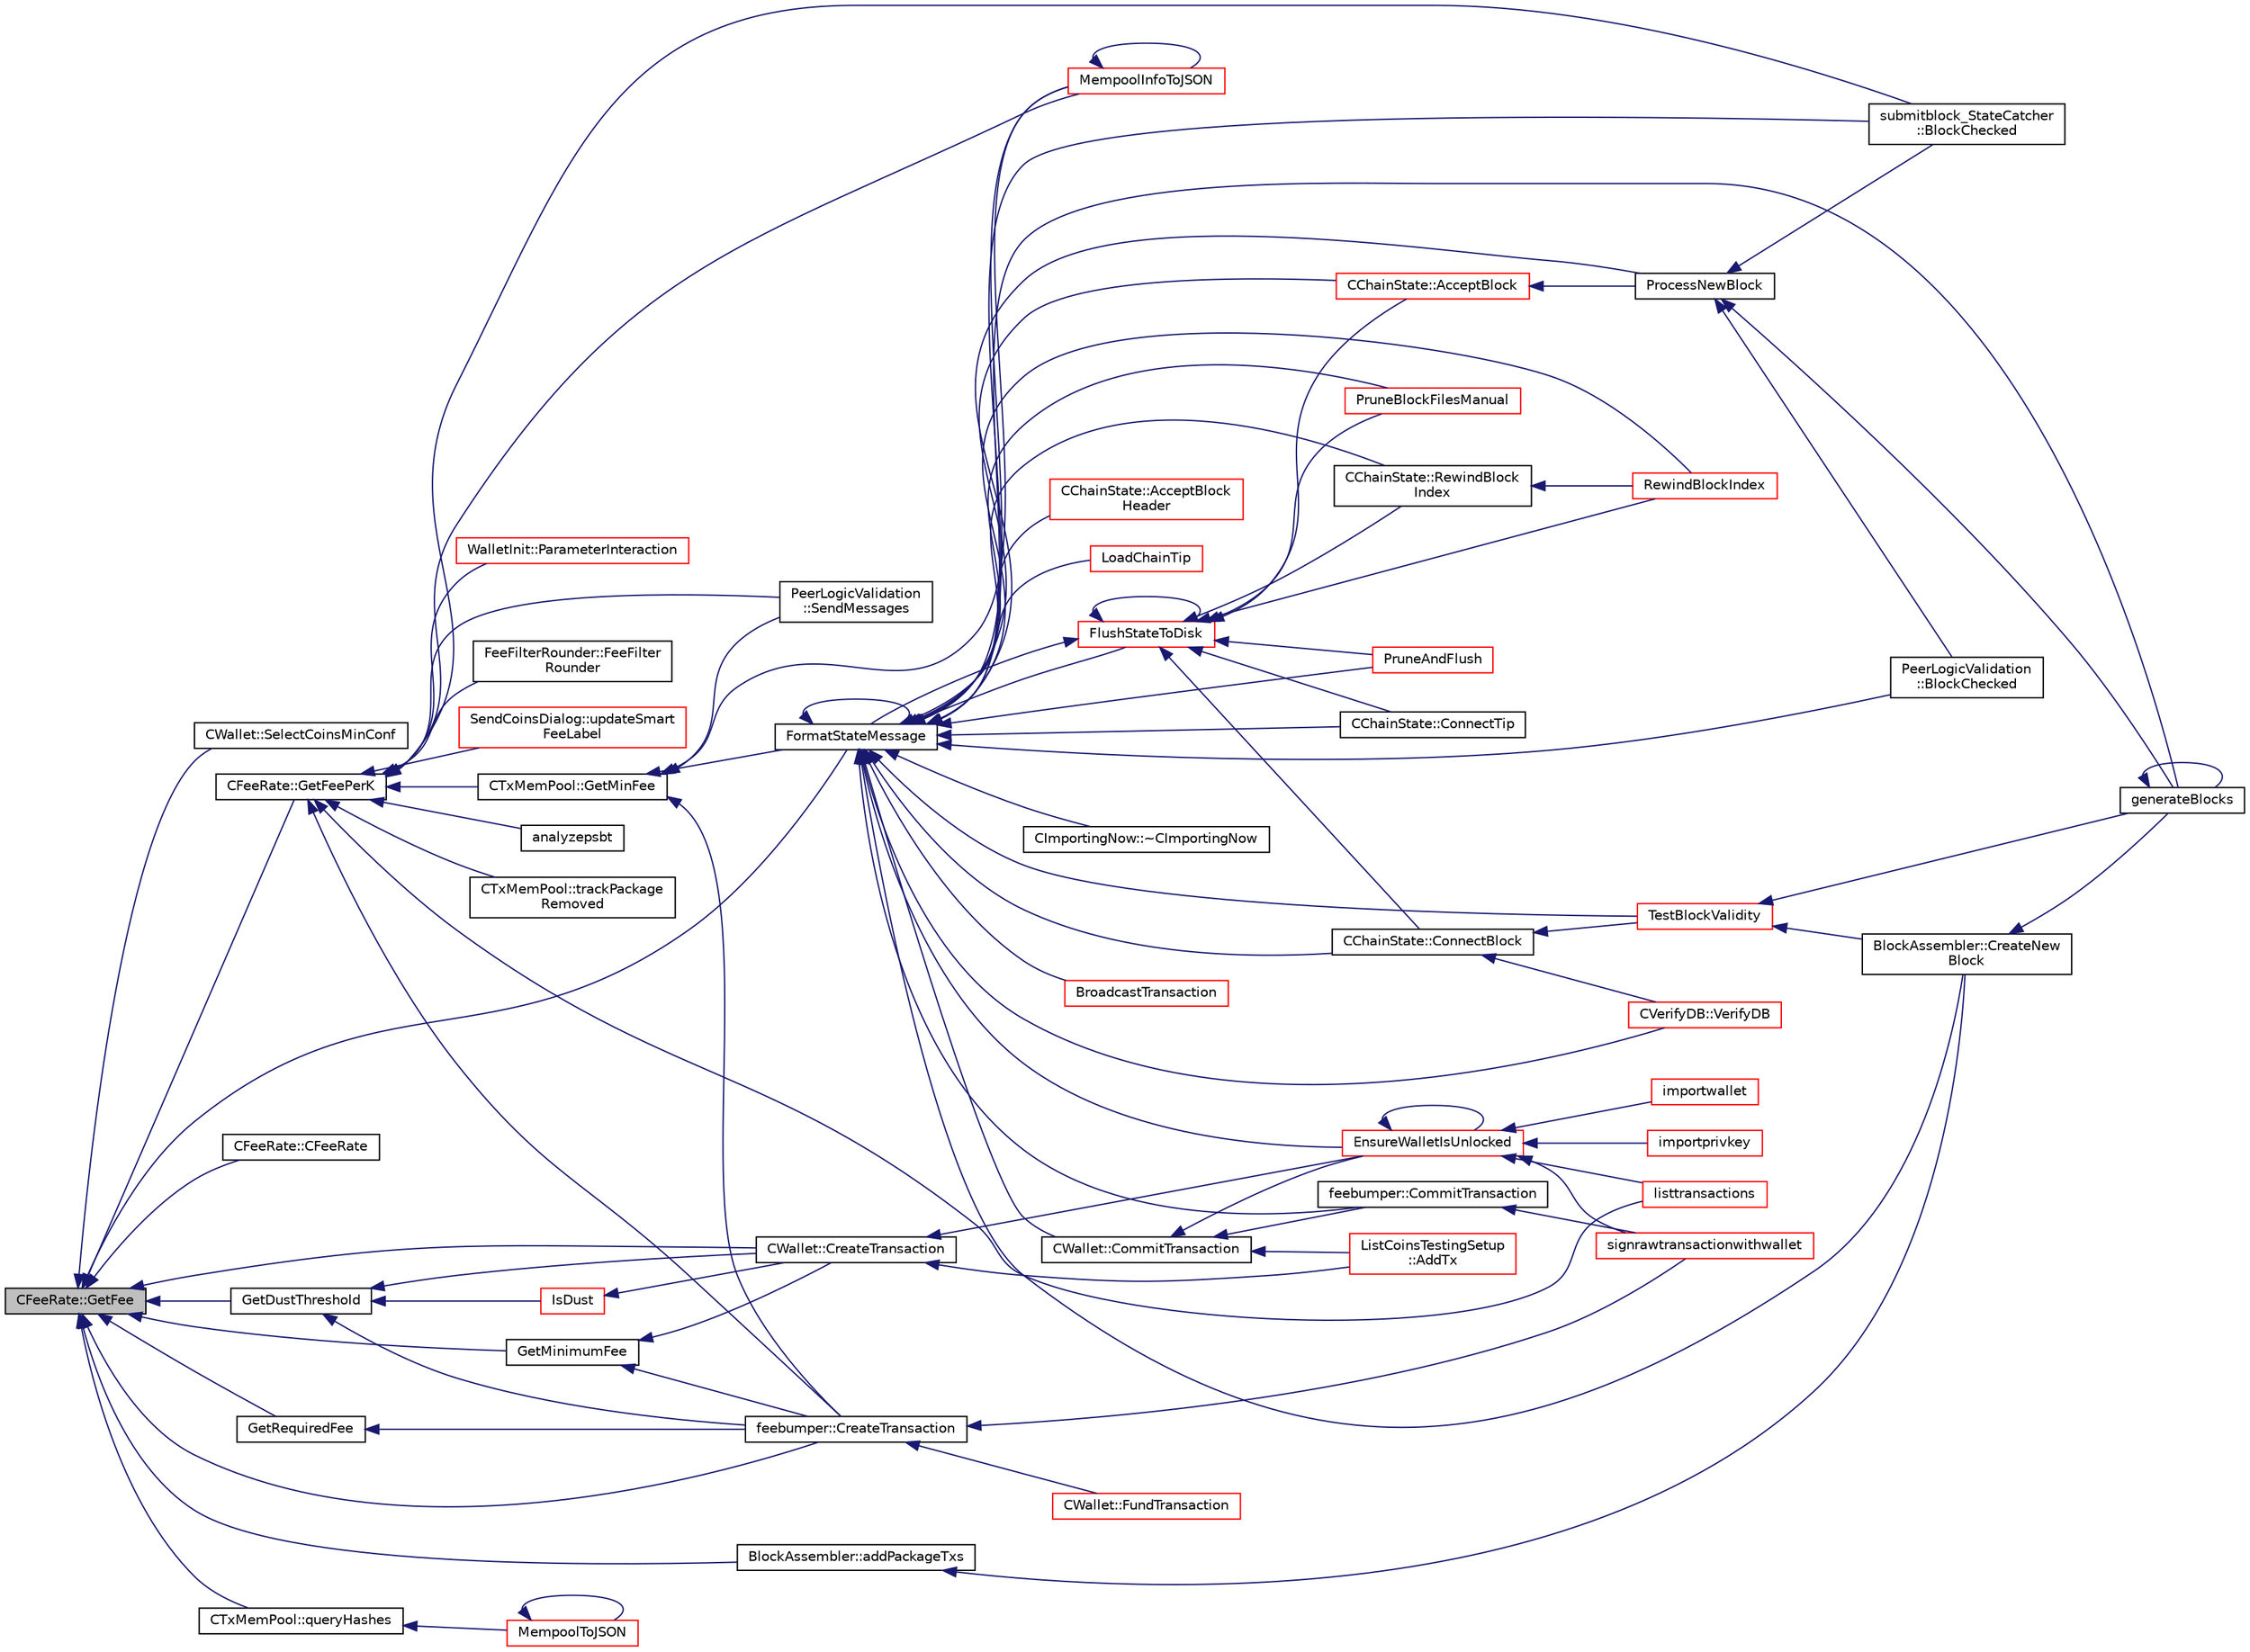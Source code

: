 digraph "CFeeRate::GetFee"
{
  edge [fontname="Helvetica",fontsize="10",labelfontname="Helvetica",labelfontsize="10"];
  node [fontname="Helvetica",fontsize="10",shape=record];
  rankdir="LR";
  Node1 [label="CFeeRate::GetFee",height=0.2,width=0.4,color="black", fillcolor="grey75", style="filled", fontcolor="black"];
  Node1 -> Node2 [dir="back",color="midnightblue",fontsize="10",style="solid",fontname="Helvetica"];
  Node2 [label="CWallet::SelectCoinsMinConf",height=0.2,width=0.4,color="black", fillcolor="white", style="filled",URL="$group___actions.html#ga68cfe5d9f1b41d7811fd8542308e7193",tooltip="Shuffle and select coins until nTargetValue is reached while avoiding small change; This method is st..."];
  Node1 -> Node3 [dir="back",color="midnightblue",fontsize="10",style="solid",fontname="Helvetica"];
  Node3 [label="CWallet::CreateTransaction",height=0.2,width=0.4,color="black", fillcolor="white", style="filled",URL="$group___actions.html#ga42068df76177627faf57b6902f83b8c2",tooltip="Create a new transaction paying the recipients with a set of coins selected by SelectCoins(); Also cr..."];
  Node3 -> Node4 [dir="back",color="midnightblue",fontsize="10",style="solid",fontname="Helvetica"];
  Node4 [label="EnsureWalletIsUnlocked",height=0.2,width=0.4,color="red", fillcolor="white", style="filled",URL="$rpcwallet_8h.html#aae9bc665151c5bab626a7ffcaeed9c0d"];
  Node4 -> Node5 [dir="back",color="midnightblue",fontsize="10",style="solid",fontname="Helvetica"];
  Node5 [label="importprivkey",height=0.2,width=0.4,color="red", fillcolor="white", style="filled",URL="$rpcwallet_8cpp.html#a2f46e2bb304dda9a197b5a68db6106f7"];
  Node4 -> Node6 [dir="back",color="midnightblue",fontsize="10",style="solid",fontname="Helvetica"];
  Node6 [label="importwallet",height=0.2,width=0.4,color="red", fillcolor="white", style="filled",URL="$wallet__tests_8cpp.html#a8c64ef6e0ced69002923098229448758"];
  Node4 -> Node4 [dir="back",color="midnightblue",fontsize="10",style="solid",fontname="Helvetica"];
  Node4 -> Node7 [dir="back",color="midnightblue",fontsize="10",style="solid",fontname="Helvetica"];
  Node7 [label="listtransactions",height=0.2,width=0.4,color="red", fillcolor="white", style="filled",URL="$rpcwallet_8cpp.html#a74b85c92ee6a84277c73b74f2e212bff"];
  Node4 -> Node8 [dir="back",color="midnightblue",fontsize="10",style="solid",fontname="Helvetica"];
  Node8 [label="signrawtransactionwithwallet",height=0.2,width=0.4,color="red", fillcolor="white", style="filled",URL="$rpcwallet_8h.html#a7c13054932c9e3b351bd6277fa9361d7"];
  Node3 -> Node9 [dir="back",color="midnightblue",fontsize="10",style="solid",fontname="Helvetica"];
  Node9 [label="ListCoinsTestingSetup\l::AddTx",height=0.2,width=0.4,color="red", fillcolor="white", style="filled",URL="$class_list_coins_testing_setup.html#a8ce37c5d8d073c901b91153f83c47ee8"];
  Node1 -> Node10 [dir="back",color="midnightblue",fontsize="10",style="solid",fontname="Helvetica"];
  Node10 [label="BlockAssembler::addPackageTxs",height=0.2,width=0.4,color="black", fillcolor="white", style="filled",URL="$class_block_assembler.html#ac88956b3067e44661e837505d1540aa0",tooltip="Add transactions based on feerate including unconfirmed ancestors Increments nPackagesSelected / nDes..."];
  Node10 -> Node11 [dir="back",color="midnightblue",fontsize="10",style="solid",fontname="Helvetica"];
  Node11 [label="BlockAssembler::CreateNew\lBlock",height=0.2,width=0.4,color="black", fillcolor="white", style="filled",URL="$class_block_assembler.html#acd45f01ed2556e805c82907def19efcb",tooltip="Construct a new block template with coinbase to scriptPubKeyIn. "];
  Node11 -> Node12 [dir="back",color="midnightblue",fontsize="10",style="solid",fontname="Helvetica"];
  Node12 [label="generateBlocks",height=0.2,width=0.4,color="black", fillcolor="white", style="filled",URL="$mining_8h.html#a4910d289954727eb7c4c24a6b3c50c55",tooltip="Generate blocks (mine) "];
  Node12 -> Node12 [dir="back",color="midnightblue",fontsize="10",style="solid",fontname="Helvetica"];
  Node1 -> Node13 [dir="back",color="midnightblue",fontsize="10",style="solid",fontname="Helvetica"];
  Node13 [label="CFeeRate::CFeeRate",height=0.2,width=0.4,color="black", fillcolor="white", style="filled",URL="$class_c_fee_rate.html#ae4560849794f12a20339b30e61665b47"];
  Node1 -> Node14 [dir="back",color="midnightblue",fontsize="10",style="solid",fontname="Helvetica"];
  Node14 [label="CFeeRate::GetFeePerK",height=0.2,width=0.4,color="black", fillcolor="white", style="filled",URL="$class_c_fee_rate.html#a5cf990404e896b332cf6fb836244b4a6",tooltip="Return the fee in satoshis for a size of 1000 bytes. "];
  Node14 -> Node15 [dir="back",color="midnightblue",fontsize="10",style="solid",fontname="Helvetica"];
  Node15 [label="WalletInit::ParameterInteraction",height=0.2,width=0.4,color="red", fillcolor="white", style="filled",URL="$class_wallet_init.html#a2598a13734915bbf831cbd28d09a65fc",tooltip="Wallets parameter interaction. "];
  Node14 -> Node16 [dir="back",color="midnightblue",fontsize="10",style="solid",fontname="Helvetica"];
  Node16 [label="PeerLogicValidation\l::SendMessages",height=0.2,width=0.4,color="black", fillcolor="white", style="filled",URL="$class_peer_logic_validation.html#a04dab16e6310bf18d432111cb6b126ad",tooltip="Send queued protocol messages to be sent to a give node. "];
  Node14 -> Node17 [dir="back",color="midnightblue",fontsize="10",style="solid",fontname="Helvetica"];
  Node17 [label="FeeFilterRounder::FeeFilter\lRounder",height=0.2,width=0.4,color="black", fillcolor="white", style="filled",URL="$class_fee_filter_rounder.html#a7660976b7e2af3f1f2b1cc299f0f5e24",tooltip="Create new FeeFilterRounder. "];
  Node14 -> Node18 [dir="back",color="midnightblue",fontsize="10",style="solid",fontname="Helvetica"];
  Node18 [label="SendCoinsDialog::updateSmart\lFeeLabel",height=0.2,width=0.4,color="red", fillcolor="white", style="filled",URL="$class_send_coins_dialog.html#ac42a9db733fbb2e06882660400c49517"];
  Node14 -> Node19 [dir="back",color="midnightblue",fontsize="10",style="solid",fontname="Helvetica"];
  Node19 [label="MempoolInfoToJSON",height=0.2,width=0.4,color="red", fillcolor="white", style="filled",URL="$blockchain_8h.html#a80859ca39e0f7b317d4965b47a1df62b",tooltip="Mempool information to JSON. "];
  Node19 -> Node19 [dir="back",color="midnightblue",fontsize="10",style="solid",fontname="Helvetica"];
  Node14 -> Node20 [dir="back",color="midnightblue",fontsize="10",style="solid",fontname="Helvetica"];
  Node20 [label="submitblock_StateCatcher\l::BlockChecked",height=0.2,width=0.4,color="black", fillcolor="white", style="filled",URL="$classsubmitblock___state_catcher.html#a89abec4d0d8ea6b2cd651439e3a4f45f",tooltip="Notifies listeners of a block validation result. "];
  Node14 -> Node21 [dir="back",color="midnightblue",fontsize="10",style="solid",fontname="Helvetica"];
  Node21 [label="analyzepsbt",height=0.2,width=0.4,color="black", fillcolor="white", style="filled",URL="$rawtransaction_8cpp.html#ad42de5fabb97fd8179f7874ccaae708a"];
  Node14 -> Node22 [dir="back",color="midnightblue",fontsize="10",style="solid",fontname="Helvetica"];
  Node22 [label="CTxMemPool::GetMinFee",height=0.2,width=0.4,color="black", fillcolor="white", style="filled",URL="$class_c_tx_mem_pool.html#a56f7bb294117be90abcde1d915eefdd3",tooltip="The minimum fee to get into the mempool, which may itself not be enough for larger-sized transactions..."];
  Node22 -> Node16 [dir="back",color="midnightblue",fontsize="10",style="solid",fontname="Helvetica"];
  Node22 -> Node19 [dir="back",color="midnightblue",fontsize="10",style="solid",fontname="Helvetica"];
  Node22 -> Node23 [dir="back",color="midnightblue",fontsize="10",style="solid",fontname="Helvetica"];
  Node23 [label="FormatStateMessage",height=0.2,width=0.4,color="black", fillcolor="white", style="filled",URL="$validation_8h.html#a86ed1d2d0837b905d74c2e4192b6c06a",tooltip="Convert CValidationState to a human-readable message for logging. "];
  Node23 -> Node24 [dir="back",color="midnightblue",fontsize="10",style="solid",fontname="Helvetica"];
  Node24 [label="CImportingNow::~CImportingNow",height=0.2,width=0.4,color="black", fillcolor="white", style="filled",URL="$struct_c_importing_now.html#a0e449b23ac612ff3ff491d989fd08a18"];
  Node23 -> Node25 [dir="back",color="midnightblue",fontsize="10",style="solid",fontname="Helvetica"];
  Node25 [label="CWallet::CommitTransaction",height=0.2,width=0.4,color="black", fillcolor="white", style="filled",URL="$group___actions.html#ga75138cd0a823269a3f7ac6c34d2ae115",tooltip="Call after CreateTransaction unless you want to abort. "];
  Node25 -> Node26 [dir="back",color="midnightblue",fontsize="10",style="solid",fontname="Helvetica"];
  Node26 [label="feebumper::CommitTransaction",height=0.2,width=0.4,color="black", fillcolor="white", style="filled",URL="$namespacefeebumper.html#a77c8ee472d015d24111564e708750b66",tooltip="Commit the bumpfee transaction. "];
  Node26 -> Node8 [dir="back",color="midnightblue",fontsize="10",style="solid",fontname="Helvetica"];
  Node25 -> Node4 [dir="back",color="midnightblue",fontsize="10",style="solid",fontname="Helvetica"];
  Node25 -> Node9 [dir="back",color="midnightblue",fontsize="10",style="solid",fontname="Helvetica"];
  Node23 -> Node11 [dir="back",color="midnightblue",fontsize="10",style="solid",fontname="Helvetica"];
  Node23 -> Node27 [dir="back",color="midnightblue",fontsize="10",style="solid",fontname="Helvetica"];
  Node27 [label="PeerLogicValidation\l::BlockChecked",height=0.2,width=0.4,color="black", fillcolor="white", style="filled",URL="$class_peer_logic_validation.html#a124965d7310e0df08cc027d4e1cbbe7b",tooltip="Overridden from CValidationInterface. "];
  Node23 -> Node28 [dir="back",color="midnightblue",fontsize="10",style="solid",fontname="Helvetica"];
  Node28 [label="BroadcastTransaction",height=0.2,width=0.4,color="red", fillcolor="white", style="filled",URL="$node_2transaction_8h.html#a79bd3efb52d56050ad796b0bc07c611e",tooltip="Broadcast a transaction. "];
  Node23 -> Node19 [dir="back",color="midnightblue",fontsize="10",style="solid",fontname="Helvetica"];
  Node23 -> Node12 [dir="back",color="midnightblue",fontsize="10",style="solid",fontname="Helvetica"];
  Node23 -> Node20 [dir="back",color="midnightblue",fontsize="10",style="solid",fontname="Helvetica"];
  Node23 -> Node23 [dir="back",color="midnightblue",fontsize="10",style="solid",fontname="Helvetica"];
  Node23 -> Node29 [dir="back",color="midnightblue",fontsize="10",style="solid",fontname="Helvetica"];
  Node29 [label="CChainState::ConnectBlock",height=0.2,width=0.4,color="black", fillcolor="white", style="filled",URL="$class_c_chain_state.html#a06a01f2d89b7a40b5341083aa522a1e2",tooltip="Apply the effects of this block (with given index) on the UTXO set represented by coins..."];
  Node29 -> Node30 [dir="back",color="midnightblue",fontsize="10",style="solid",fontname="Helvetica"];
  Node30 [label="TestBlockValidity",height=0.2,width=0.4,color="red", fillcolor="white", style="filled",URL="$validation_8h.html#a0ec350d618710819b35262406646a0ab",tooltip="Check a block is completely valid from start to finish (only works on top of our current best block) ..."];
  Node30 -> Node11 [dir="back",color="midnightblue",fontsize="10",style="solid",fontname="Helvetica"];
  Node30 -> Node12 [dir="back",color="midnightblue",fontsize="10",style="solid",fontname="Helvetica"];
  Node29 -> Node31 [dir="back",color="midnightblue",fontsize="10",style="solid",fontname="Helvetica"];
  Node31 [label="CVerifyDB::VerifyDB",height=0.2,width=0.4,color="red", fillcolor="white", style="filled",URL="$class_c_verify_d_b.html#af12e07230f20d23cf01d417d0e785c49"];
  Node23 -> Node32 [dir="back",color="midnightblue",fontsize="10",style="solid",fontname="Helvetica"];
  Node32 [label="FlushStateToDisk",height=0.2,width=0.4,color="red", fillcolor="white", style="filled",URL="$validation_8h.html#a0d01c135cc5a05475e3dc3910c9888da",tooltip="Flush all state, indexes and buffers to disk. "];
  Node32 -> Node23 [dir="back",color="midnightblue",fontsize="10",style="solid",fontname="Helvetica"];
  Node32 -> Node29 [dir="back",color="midnightblue",fontsize="10",style="solid",fontname="Helvetica"];
  Node32 -> Node32 [dir="back",color="midnightblue",fontsize="10",style="solid",fontname="Helvetica"];
  Node32 -> Node33 [dir="back",color="midnightblue",fontsize="10",style="solid",fontname="Helvetica"];
  Node33 [label="PruneAndFlush",height=0.2,width=0.4,color="red", fillcolor="white", style="filled",URL="$validation_8h.html#afccc404d3f648d7834ee7522ca348b41",tooltip="Prune block files and flush state to disk. "];
  Node32 -> Node34 [dir="back",color="midnightblue",fontsize="10",style="solid",fontname="Helvetica"];
  Node34 [label="CChainState::ConnectTip",height=0.2,width=0.4,color="black", fillcolor="white", style="filled",URL="$class_c_chain_state.html#a1ac66256eca2e5a25c7484f82b3b50ad",tooltip="Connect a new block to chainActive. "];
  Node32 -> Node35 [dir="back",color="midnightblue",fontsize="10",style="solid",fontname="Helvetica"];
  Node35 [label="CChainState::AcceptBlock",height=0.2,width=0.4,color="red", fillcolor="white", style="filled",URL="$class_c_chain_state.html#a2a5e98600ce5a2b8ed3087972d1ee5a3",tooltip="Store block on disk. "];
  Node35 -> Node36 [dir="back",color="midnightblue",fontsize="10",style="solid",fontname="Helvetica"];
  Node36 [label="ProcessNewBlock",height=0.2,width=0.4,color="black", fillcolor="white", style="filled",URL="$validation_8h.html#a32c6dfc4ade001f117ac3fac3da9d123",tooltip="Process an incoming block. "];
  Node36 -> Node27 [dir="back",color="midnightblue",fontsize="10",style="solid",fontname="Helvetica"];
  Node36 -> Node12 [dir="back",color="midnightblue",fontsize="10",style="solid",fontname="Helvetica"];
  Node36 -> Node20 [dir="back",color="midnightblue",fontsize="10",style="solid",fontname="Helvetica"];
  Node32 -> Node37 [dir="back",color="midnightblue",fontsize="10",style="solid",fontname="Helvetica"];
  Node37 [label="PruneBlockFilesManual",height=0.2,width=0.4,color="red", fillcolor="white", style="filled",URL="$validation_8h.html#a173f79e71650a53a095bc1d88d77d6f9",tooltip="Prune block files up to a given height. "];
  Node32 -> Node38 [dir="back",color="midnightblue",fontsize="10",style="solid",fontname="Helvetica"];
  Node38 [label="CChainState::RewindBlock\lIndex",height=0.2,width=0.4,color="black", fillcolor="white", style="filled",URL="$class_c_chain_state.html#afc0586502e4dd4092c4a0707d329f6eb"];
  Node38 -> Node39 [dir="back",color="midnightblue",fontsize="10",style="solid",fontname="Helvetica"];
  Node39 [label="RewindBlockIndex",height=0.2,width=0.4,color="red", fillcolor="white", style="filled",URL="$validation_8h.html#a2e51de180124822c526ac8f82777fa32",tooltip="When there are blocks in the active chain with missing data, rewind the chainstate and remove them fr..."];
  Node32 -> Node39 [dir="back",color="midnightblue",fontsize="10",style="solid",fontname="Helvetica"];
  Node23 -> Node33 [dir="back",color="midnightblue",fontsize="10",style="solid",fontname="Helvetica"];
  Node23 -> Node34 [dir="back",color="midnightblue",fontsize="10",style="solid",fontname="Helvetica"];
  Node23 -> Node40 [dir="back",color="midnightblue",fontsize="10",style="solid",fontname="Helvetica"];
  Node40 [label="CChainState::AcceptBlock\lHeader",height=0.2,width=0.4,color="red", fillcolor="white", style="filled",URL="$class_c_chain_state.html#ab70c11d94a3f6e5cae415521437ef627",tooltip="If a block header hasn&#39;t already been seen, call CheckBlockHeader on it, ensure that it doesn&#39;t desce..."];
  Node23 -> Node35 [dir="back",color="midnightblue",fontsize="10",style="solid",fontname="Helvetica"];
  Node23 -> Node36 [dir="back",color="midnightblue",fontsize="10",style="solid",fontname="Helvetica"];
  Node23 -> Node30 [dir="back",color="midnightblue",fontsize="10",style="solid",fontname="Helvetica"];
  Node23 -> Node37 [dir="back",color="midnightblue",fontsize="10",style="solid",fontname="Helvetica"];
  Node23 -> Node41 [dir="back",color="midnightblue",fontsize="10",style="solid",fontname="Helvetica"];
  Node41 [label="LoadChainTip",height=0.2,width=0.4,color="red", fillcolor="white", style="filled",URL="$validation_8h.html#a3d5c8a89aff9de194bfa0ebc60be7d89",tooltip="Update the chain tip based on database information. "];
  Node23 -> Node31 [dir="back",color="midnightblue",fontsize="10",style="solid",fontname="Helvetica"];
  Node23 -> Node38 [dir="back",color="midnightblue",fontsize="10",style="solid",fontname="Helvetica"];
  Node23 -> Node39 [dir="back",color="midnightblue",fontsize="10",style="solid",fontname="Helvetica"];
  Node23 -> Node26 [dir="back",color="midnightblue",fontsize="10",style="solid",fontname="Helvetica"];
  Node23 -> Node4 [dir="back",color="midnightblue",fontsize="10",style="solid",fontname="Helvetica"];
  Node22 -> Node42 [dir="back",color="midnightblue",fontsize="10",style="solid",fontname="Helvetica"];
  Node42 [label="feebumper::CreateTransaction",height=0.2,width=0.4,color="black", fillcolor="white", style="filled",URL="$namespacefeebumper.html#a7e40f2905a1758fc62bf6ec2880b2af4",tooltip="Create bumpfee transaction. "];
  Node42 -> Node43 [dir="back",color="midnightblue",fontsize="10",style="solid",fontname="Helvetica"];
  Node43 [label="CWallet::FundTransaction",height=0.2,width=0.4,color="red", fillcolor="white", style="filled",URL="$group___actions.html#ga15a558d8fa0db299f38ed1e45a60aaaf",tooltip="Insert additional inputs into the transaction by calling CreateTransaction();. "];
  Node42 -> Node8 [dir="back",color="midnightblue",fontsize="10",style="solid",fontname="Helvetica"];
  Node14 -> Node44 [dir="back",color="midnightblue",fontsize="10",style="solid",fontname="Helvetica"];
  Node44 [label="CTxMemPool::trackPackage\lRemoved",height=0.2,width=0.4,color="black", fillcolor="white", style="filled",URL="$class_c_tx_mem_pool.html#a2242fcaf792cacd6436500d5f8bf3b95"];
  Node14 -> Node42 [dir="back",color="midnightblue",fontsize="10",style="solid",fontname="Helvetica"];
  Node14 -> Node7 [dir="back",color="midnightblue",fontsize="10",style="solid",fontname="Helvetica"];
  Node1 -> Node45 [dir="back",color="midnightblue",fontsize="10",style="solid",fontname="Helvetica"];
  Node45 [label="GetRequiredFee",height=0.2,width=0.4,color="black", fillcolor="white", style="filled",URL="$wallet_2fees_8h.html#a6766e96b1740612749eed84b141e6eff",tooltip="Return the minimum required absolute fee for this size based on the required fee rate. "];
  Node45 -> Node42 [dir="back",color="midnightblue",fontsize="10",style="solid",fontname="Helvetica"];
  Node1 -> Node46 [dir="back",color="midnightblue",fontsize="10",style="solid",fontname="Helvetica"];
  Node46 [label="GetMinimumFee",height=0.2,width=0.4,color="black", fillcolor="white", style="filled",URL="$wallet_2fees_8h.html#aecaffe0bf97d30e2a7ab60a2e2773d63",tooltip="Estimate the minimum fee considering user set parameters and the required fee. "];
  Node46 -> Node3 [dir="back",color="midnightblue",fontsize="10",style="solid",fontname="Helvetica"];
  Node46 -> Node42 [dir="back",color="midnightblue",fontsize="10",style="solid",fontname="Helvetica"];
  Node1 -> Node47 [dir="back",color="midnightblue",fontsize="10",style="solid",fontname="Helvetica"];
  Node47 [label="GetDustThreshold",height=0.2,width=0.4,color="black", fillcolor="white", style="filled",URL="$policy_8h.html#aca93e8f8f4f044b4dfe7499833ae1457"];
  Node47 -> Node3 [dir="back",color="midnightblue",fontsize="10",style="solid",fontname="Helvetica"];
  Node47 -> Node48 [dir="back",color="midnightblue",fontsize="10",style="solid",fontname="Helvetica"];
  Node48 [label="IsDust",height=0.2,width=0.4,color="red", fillcolor="white", style="filled",URL="$policy_8h.html#aa14f53785ebd18ba831b2b7a4e821e1c"];
  Node48 -> Node3 [dir="back",color="midnightblue",fontsize="10",style="solid",fontname="Helvetica"];
  Node47 -> Node42 [dir="back",color="midnightblue",fontsize="10",style="solid",fontname="Helvetica"];
  Node1 -> Node49 [dir="back",color="midnightblue",fontsize="10",style="solid",fontname="Helvetica"];
  Node49 [label="CTxMemPool::queryHashes",height=0.2,width=0.4,color="black", fillcolor="white", style="filled",URL="$class_c_tx_mem_pool.html#a6180280e78ca3ba357f648806003ee90"];
  Node49 -> Node50 [dir="back",color="midnightblue",fontsize="10",style="solid",fontname="Helvetica"];
  Node50 [label="MempoolToJSON",height=0.2,width=0.4,color="red", fillcolor="white", style="filled",URL="$blockchain_8h.html#af764b4341f499ae302549b200056c076",tooltip="Mempool to JSON. "];
  Node50 -> Node50 [dir="back",color="midnightblue",fontsize="10",style="solid",fontname="Helvetica"];
  Node1 -> Node23 [dir="back",color="midnightblue",fontsize="10",style="solid",fontname="Helvetica"];
  Node1 -> Node42 [dir="back",color="midnightblue",fontsize="10",style="solid",fontname="Helvetica"];
}
